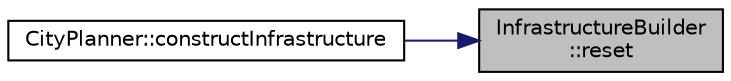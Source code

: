 digraph "InfrastructureBuilder::reset"
{
 // LATEX_PDF_SIZE
  edge [fontname="Helvetica",fontsize="10",labelfontname="Helvetica",labelfontsize="10"];
  node [fontname="Helvetica",fontsize="10",shape=record];
  rankdir="RL";
  Node1 [label="InfrastructureBuilder\l::reset",height=0.2,width=0.4,color="black", fillcolor="grey75", style="filled", fontcolor="black",tooltip="Resets the builder to its initial state."];
  Node1 -> Node2 [dir="back",color="midnightblue",fontsize="10",style="solid",fontname="Helvetica"];
  Node2 [label="CityPlanner::constructInfrastructure",height=0.2,width=0.4,color="black", fillcolor="white", style="filled",URL="$classCityPlanner.html#a110c2f1092eba975f27932246a0e60f1",tooltip="Constructs new infrastructure."];
}
